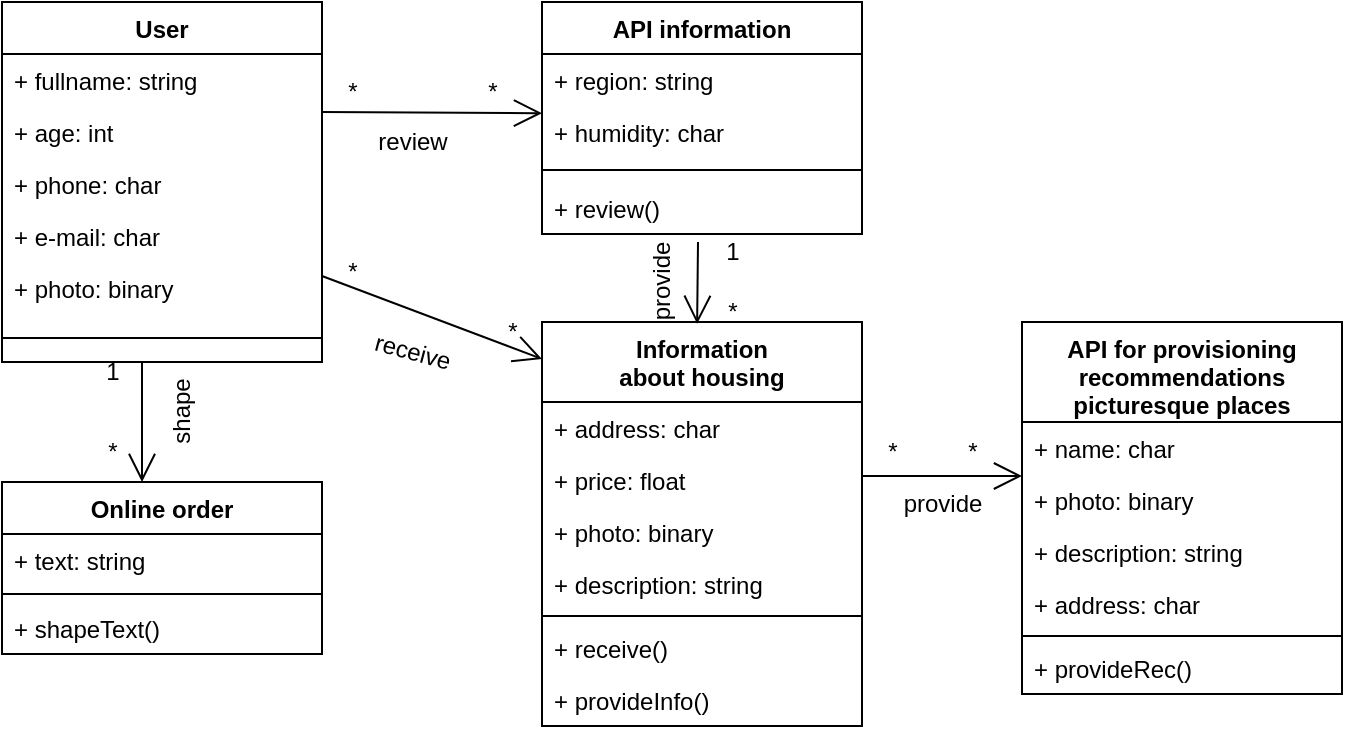 <mxfile version="20.4.0" type="github"><diagram id="mCyr1kptdM3YggUfpTlr" name="Page-1"><mxGraphModel dx="1038" dy="1647" grid="1" gridSize="10" guides="1" tooltips="1" connect="1" arrows="1" fold="1" page="1" pageScale="1" pageWidth="850" pageHeight="1100" math="0" shadow="0"><root><mxCell id="0"/><mxCell id="1" parent="0"/><mxCell id="XM0vn5Q-3HStByiUW1TQ-1" value="User" style="swimlane;fontStyle=1;align=center;verticalAlign=top;childLayout=stackLayout;horizontal=1;startSize=26;horizontalStack=0;resizeParent=1;resizeParentMax=0;resizeLast=0;collapsible=1;marginBottom=0;" vertex="1" parent="1"><mxGeometry x="40" y="-320" width="160" height="180" as="geometry"/></mxCell><mxCell id="XM0vn5Q-3HStByiUW1TQ-2" value="+ fullname: string" style="text;strokeColor=none;fillColor=none;align=left;verticalAlign=top;spacingLeft=4;spacingRight=4;overflow=hidden;rotatable=0;points=[[0,0.5],[1,0.5]];portConstraint=eastwest;" vertex="1" parent="XM0vn5Q-3HStByiUW1TQ-1"><mxGeometry y="26" width="160" height="26" as="geometry"/></mxCell><mxCell id="XM0vn5Q-3HStByiUW1TQ-5" value="+ age: int" style="text;strokeColor=none;fillColor=none;align=left;verticalAlign=top;spacingLeft=4;spacingRight=4;overflow=hidden;rotatable=0;points=[[0,0.5],[1,0.5]];portConstraint=eastwest;" vertex="1" parent="XM0vn5Q-3HStByiUW1TQ-1"><mxGeometry y="52" width="160" height="26" as="geometry"/></mxCell><mxCell id="XM0vn5Q-3HStByiUW1TQ-6" value="+ phone: char" style="text;strokeColor=none;fillColor=none;align=left;verticalAlign=top;spacingLeft=4;spacingRight=4;overflow=hidden;rotatable=0;points=[[0,0.5],[1,0.5]];portConstraint=eastwest;" vertex="1" parent="XM0vn5Q-3HStByiUW1TQ-1"><mxGeometry y="78" width="160" height="26" as="geometry"/></mxCell><mxCell id="XM0vn5Q-3HStByiUW1TQ-7" value="+ e-mail: char" style="text;strokeColor=none;fillColor=none;align=left;verticalAlign=top;spacingLeft=4;spacingRight=4;overflow=hidden;rotatable=0;points=[[0,0.5],[1,0.5]];portConstraint=eastwest;" vertex="1" parent="XM0vn5Q-3HStByiUW1TQ-1"><mxGeometry y="104" width="160" height="26" as="geometry"/></mxCell><mxCell id="XM0vn5Q-3HStByiUW1TQ-8" value="+ photo: binary" style="text;strokeColor=none;fillColor=none;align=left;verticalAlign=top;spacingLeft=4;spacingRight=4;overflow=hidden;rotatable=0;points=[[0,0.5],[1,0.5]];portConstraint=eastwest;" vertex="1" parent="XM0vn5Q-3HStByiUW1TQ-1"><mxGeometry y="130" width="160" height="26" as="geometry"/></mxCell><mxCell id="XM0vn5Q-3HStByiUW1TQ-3" value="" style="line;strokeWidth=1;fillColor=none;align=left;verticalAlign=middle;spacingTop=-1;spacingLeft=3;spacingRight=3;rotatable=0;labelPosition=right;points=[];portConstraint=eastwest;strokeColor=inherit;" vertex="1" parent="XM0vn5Q-3HStByiUW1TQ-1"><mxGeometry y="156" width="160" height="24" as="geometry"/></mxCell><mxCell id="XM0vn5Q-3HStByiUW1TQ-9" value="Online order" style="swimlane;fontStyle=1;align=center;verticalAlign=top;childLayout=stackLayout;horizontal=1;startSize=26;horizontalStack=0;resizeParent=1;resizeParentMax=0;resizeLast=0;collapsible=1;marginBottom=0;" vertex="1" parent="1"><mxGeometry x="40" y="-80" width="160" height="86" as="geometry"/></mxCell><mxCell id="XM0vn5Q-3HStByiUW1TQ-10" value="+ text: string" style="text;strokeColor=none;fillColor=none;align=left;verticalAlign=top;spacingLeft=4;spacingRight=4;overflow=hidden;rotatable=0;points=[[0,0.5],[1,0.5]];portConstraint=eastwest;" vertex="1" parent="XM0vn5Q-3HStByiUW1TQ-9"><mxGeometry y="26" width="160" height="26" as="geometry"/></mxCell><mxCell id="XM0vn5Q-3HStByiUW1TQ-15" value="" style="line;strokeWidth=1;fillColor=none;align=left;verticalAlign=middle;spacingTop=-1;spacingLeft=3;spacingRight=3;rotatable=0;labelPosition=right;points=[];portConstraint=eastwest;strokeColor=inherit;" vertex="1" parent="XM0vn5Q-3HStByiUW1TQ-9"><mxGeometry y="52" width="160" height="8" as="geometry"/></mxCell><mxCell id="XM0vn5Q-3HStByiUW1TQ-16" value="+ shapeText()" style="text;strokeColor=none;fillColor=none;align=left;verticalAlign=top;spacingLeft=4;spacingRight=4;overflow=hidden;rotatable=0;points=[[0,0.5],[1,0.5]];portConstraint=eastwest;" vertex="1" parent="XM0vn5Q-3HStByiUW1TQ-9"><mxGeometry y="60" width="160" height="26" as="geometry"/></mxCell><mxCell id="XM0vn5Q-3HStByiUW1TQ-17" value="" style="endArrow=none;html=1;startSize=12;startArrow=open;startFill=0;" edge="1" parent="1"><mxGeometry relative="1" as="geometry"><mxPoint x="110" y="-80" as="sourcePoint"/><mxPoint x="110" y="-140" as="targetPoint"/><Array as="points"/></mxGeometry></mxCell><mxCell id="XM0vn5Q-3HStByiUW1TQ-18" value="1" style="text;html=1;align=center;verticalAlign=middle;resizable=0;points=[];autosize=1;strokeColor=none;fillColor=none;" vertex="1" parent="1"><mxGeometry x="80" y="-150" width="30" height="30" as="geometry"/></mxCell><mxCell id="XM0vn5Q-3HStByiUW1TQ-19" value="*" style="text;html=1;align=center;verticalAlign=middle;resizable=0;points=[];autosize=1;strokeColor=none;fillColor=none;" vertex="1" parent="1"><mxGeometry x="80" y="-110" width="30" height="30" as="geometry"/></mxCell><mxCell id="XM0vn5Q-3HStByiUW1TQ-20" value="shape" style="text;html=1;align=center;verticalAlign=middle;resizable=0;points=[];autosize=1;strokeColor=none;fillColor=none;rotation=-90;" vertex="1" parent="1"><mxGeometry x="100" y="-130" width="60" height="30" as="geometry"/></mxCell><mxCell id="XM0vn5Q-3HStByiUW1TQ-21" value="API information" style="swimlane;fontStyle=1;align=center;verticalAlign=top;childLayout=stackLayout;horizontal=1;startSize=26;horizontalStack=0;resizeParent=1;resizeParentMax=0;resizeLast=0;collapsible=1;marginBottom=0;" vertex="1" parent="1"><mxGeometry x="310" y="-320" width="160" height="116" as="geometry"/></mxCell><mxCell id="XM0vn5Q-3HStByiUW1TQ-22" value="+ region: string" style="text;strokeColor=none;fillColor=none;align=left;verticalAlign=top;spacingLeft=4;spacingRight=4;overflow=hidden;rotatable=0;points=[[0,0.5],[1,0.5]];portConstraint=eastwest;" vertex="1" parent="XM0vn5Q-3HStByiUW1TQ-21"><mxGeometry y="26" width="160" height="26" as="geometry"/></mxCell><mxCell id="XM0vn5Q-3HStByiUW1TQ-23" value="+ humidity: char" style="text;strokeColor=none;fillColor=none;align=left;verticalAlign=top;spacingLeft=4;spacingRight=4;overflow=hidden;rotatable=0;points=[[0,0.5],[1,0.5]];portConstraint=eastwest;" vertex="1" parent="XM0vn5Q-3HStByiUW1TQ-21"><mxGeometry y="52" width="160" height="26" as="geometry"/></mxCell><mxCell id="XM0vn5Q-3HStByiUW1TQ-27" value="" style="line;strokeWidth=1;fillColor=none;align=left;verticalAlign=middle;spacingTop=-1;spacingLeft=3;spacingRight=3;rotatable=0;labelPosition=right;points=[];portConstraint=eastwest;strokeColor=inherit;" vertex="1" parent="XM0vn5Q-3HStByiUW1TQ-21"><mxGeometry y="78" width="160" height="12" as="geometry"/></mxCell><mxCell id="XM0vn5Q-3HStByiUW1TQ-28" value="+ review()" style="text;strokeColor=none;fillColor=none;align=left;verticalAlign=top;spacingLeft=4;spacingRight=4;overflow=hidden;rotatable=0;points=[[0,0.5],[1,0.5]];portConstraint=eastwest;" vertex="1" parent="XM0vn5Q-3HStByiUW1TQ-21"><mxGeometry y="90" width="160" height="26" as="geometry"/></mxCell><mxCell id="XM0vn5Q-3HStByiUW1TQ-29" value="" style="endArrow=none;html=1;startSize=12;startArrow=open;startFill=0;exitX=0;exitY=-0.131;exitDx=0;exitDy=0;exitPerimeter=0;" edge="1" parent="1"><mxGeometry relative="1" as="geometry"><mxPoint x="310" y="-264.406" as="sourcePoint"/><mxPoint x="200" y="-265" as="targetPoint"/><Array as="points"/></mxGeometry></mxCell><mxCell id="XM0vn5Q-3HStByiUW1TQ-30" value="*" style="text;html=1;align=center;verticalAlign=middle;resizable=0;points=[];autosize=1;strokeColor=none;fillColor=none;" vertex="1" parent="1"><mxGeometry x="200" y="-290" width="30" height="30" as="geometry"/></mxCell><mxCell id="XM0vn5Q-3HStByiUW1TQ-31" value="*" style="text;html=1;align=center;verticalAlign=middle;resizable=0;points=[];autosize=1;strokeColor=none;fillColor=none;" vertex="1" parent="1"><mxGeometry x="270" y="-290" width="30" height="30" as="geometry"/></mxCell><mxCell id="XM0vn5Q-3HStByiUW1TQ-32" value="review" style="text;html=1;align=center;verticalAlign=middle;resizable=0;points=[];autosize=1;strokeColor=none;fillColor=none;" vertex="1" parent="1"><mxGeometry x="215" y="-265" width="60" height="30" as="geometry"/></mxCell><mxCell id="XM0vn5Q-3HStByiUW1TQ-33" value="Information&#10;about housing" style="swimlane;fontStyle=1;align=center;verticalAlign=top;childLayout=stackLayout;horizontal=1;startSize=40;horizontalStack=0;resizeParent=1;resizeParentMax=0;resizeLast=0;collapsible=1;marginBottom=0;" vertex="1" parent="1"><mxGeometry x="310" y="-160" width="160" height="202" as="geometry"/></mxCell><mxCell id="XM0vn5Q-3HStByiUW1TQ-34" value="+ address: char" style="text;strokeColor=none;fillColor=none;align=left;verticalAlign=top;spacingLeft=4;spacingRight=4;overflow=hidden;rotatable=0;points=[[0,0.5],[1,0.5]];portConstraint=eastwest;" vertex="1" parent="XM0vn5Q-3HStByiUW1TQ-33"><mxGeometry y="40" width="160" height="26" as="geometry"/></mxCell><mxCell id="XM0vn5Q-3HStByiUW1TQ-35" value="+ price: float" style="text;strokeColor=none;fillColor=none;align=left;verticalAlign=top;spacingLeft=4;spacingRight=4;overflow=hidden;rotatable=0;points=[[0,0.5],[1,0.5]];portConstraint=eastwest;" vertex="1" parent="XM0vn5Q-3HStByiUW1TQ-33"><mxGeometry y="66" width="160" height="26" as="geometry"/></mxCell><mxCell id="XM0vn5Q-3HStByiUW1TQ-36" value="+ photo: binary" style="text;strokeColor=none;fillColor=none;align=left;verticalAlign=top;spacingLeft=4;spacingRight=4;overflow=hidden;rotatable=0;points=[[0,0.5],[1,0.5]];portConstraint=eastwest;" vertex="1" parent="XM0vn5Q-3HStByiUW1TQ-33"><mxGeometry y="92" width="160" height="26" as="geometry"/></mxCell><mxCell id="XM0vn5Q-3HStByiUW1TQ-37" value="+ description: string" style="text;strokeColor=none;fillColor=none;align=left;verticalAlign=top;spacingLeft=4;spacingRight=4;overflow=hidden;rotatable=0;points=[[0,0.5],[1,0.5]];portConstraint=eastwest;" vertex="1" parent="XM0vn5Q-3HStByiUW1TQ-33"><mxGeometry y="118" width="160" height="26" as="geometry"/></mxCell><mxCell id="XM0vn5Q-3HStByiUW1TQ-39" value="" style="line;strokeWidth=1;fillColor=none;align=left;verticalAlign=middle;spacingTop=-1;spacingLeft=3;spacingRight=3;rotatable=0;labelPosition=right;points=[];portConstraint=eastwest;strokeColor=inherit;" vertex="1" parent="XM0vn5Q-3HStByiUW1TQ-33"><mxGeometry y="144" width="160" height="6" as="geometry"/></mxCell><mxCell id="XM0vn5Q-3HStByiUW1TQ-40" value="+ receive()" style="text;strokeColor=none;fillColor=none;align=left;verticalAlign=top;spacingLeft=4;spacingRight=4;overflow=hidden;rotatable=0;points=[[0,0.5],[1,0.5]];portConstraint=eastwest;" vertex="1" parent="XM0vn5Q-3HStByiUW1TQ-33"><mxGeometry y="150" width="160" height="26" as="geometry"/></mxCell><mxCell id="XM0vn5Q-3HStByiUW1TQ-61" value="+ provideInfo()" style="text;strokeColor=none;fillColor=none;align=left;verticalAlign=top;spacingLeft=4;spacingRight=4;overflow=hidden;rotatable=0;points=[[0,0.5],[1,0.5]];portConstraint=eastwest;" vertex="1" parent="XM0vn5Q-3HStByiUW1TQ-33"><mxGeometry y="176" width="160" height="26" as="geometry"/></mxCell><mxCell id="XM0vn5Q-3HStByiUW1TQ-41" value="" style="endArrow=none;html=1;startSize=12;startArrow=open;startFill=0;exitX=0.554;exitY=0.006;exitDx=0;exitDy=0;exitPerimeter=0;" edge="1" parent="1"><mxGeometry relative="1" as="geometry"><mxPoint x="387.56" y="-159.076" as="sourcePoint"/><mxPoint x="388" y="-200" as="targetPoint"/><Array as="points"/></mxGeometry></mxCell><mxCell id="XM0vn5Q-3HStByiUW1TQ-42" value="*" style="text;html=1;align=center;verticalAlign=middle;resizable=0;points=[];autosize=1;strokeColor=none;fillColor=none;" vertex="1" parent="1"><mxGeometry x="390" y="-180" width="30" height="30" as="geometry"/></mxCell><mxCell id="XM0vn5Q-3HStByiUW1TQ-43" value="1" style="text;html=1;align=center;verticalAlign=middle;resizable=0;points=[];autosize=1;strokeColor=none;fillColor=none;" vertex="1" parent="1"><mxGeometry x="390" y="-210" width="30" height="30" as="geometry"/></mxCell><mxCell id="XM0vn5Q-3HStByiUW1TQ-44" value="provide" style="text;html=1;align=center;verticalAlign=middle;resizable=0;points=[];autosize=1;strokeColor=none;fillColor=none;rotation=-90;" vertex="1" parent="1"><mxGeometry x="340" y="-195" width="60" height="30" as="geometry"/></mxCell><mxCell id="XM0vn5Q-3HStByiUW1TQ-45" value="" style="endArrow=none;html=1;startSize=12;startArrow=open;startFill=0;entryX=1;entryY=0.5;entryDx=0;entryDy=0;exitX=0;exitY=0.25;exitDx=0;exitDy=0;" edge="1" parent="1"><mxGeometry relative="1" as="geometry"><mxPoint x="310" y="-141.5" as="sourcePoint"/><mxPoint x="200" y="-183" as="targetPoint"/><Array as="points"/></mxGeometry></mxCell><mxCell id="XM0vn5Q-3HStByiUW1TQ-46" value="*" style="text;html=1;align=center;verticalAlign=middle;resizable=0;points=[];autosize=1;strokeColor=none;fillColor=none;" vertex="1" parent="1"><mxGeometry x="200" y="-200" width="30" height="30" as="geometry"/></mxCell><mxCell id="XM0vn5Q-3HStByiUW1TQ-47" value="*" style="text;html=1;align=center;verticalAlign=middle;resizable=0;points=[];autosize=1;strokeColor=none;fillColor=none;" vertex="1" parent="1"><mxGeometry x="280" y="-170" width="30" height="30" as="geometry"/></mxCell><mxCell id="XM0vn5Q-3HStByiUW1TQ-48" value="receive" style="text;html=1;align=center;verticalAlign=middle;resizable=0;points=[];autosize=1;strokeColor=none;fillColor=none;rotation=15;" vertex="1" parent="1"><mxGeometry x="215" y="-160" width="60" height="30" as="geometry"/></mxCell><mxCell id="XM0vn5Q-3HStByiUW1TQ-49" value="API for provisioning&#10;recommendations&#10;picturesque places" style="swimlane;fontStyle=1;align=center;verticalAlign=top;childLayout=stackLayout;horizontal=1;startSize=50;horizontalStack=0;resizeParent=1;resizeParentMax=0;resizeLast=0;collapsible=1;marginBottom=0;" vertex="1" parent="1"><mxGeometry x="550" y="-160" width="160" height="186" as="geometry"/></mxCell><mxCell id="XM0vn5Q-3HStByiUW1TQ-50" value="+ name: char" style="text;strokeColor=none;fillColor=none;align=left;verticalAlign=top;spacingLeft=4;spacingRight=4;overflow=hidden;rotatable=0;points=[[0,0.5],[1,0.5]];portConstraint=eastwest;" vertex="1" parent="XM0vn5Q-3HStByiUW1TQ-49"><mxGeometry y="50" width="160" height="26" as="geometry"/></mxCell><mxCell id="XM0vn5Q-3HStByiUW1TQ-52" value="+ photo: binary" style="text;strokeColor=none;fillColor=none;align=left;verticalAlign=top;spacingLeft=4;spacingRight=4;overflow=hidden;rotatable=0;points=[[0,0.5],[1,0.5]];portConstraint=eastwest;" vertex="1" parent="XM0vn5Q-3HStByiUW1TQ-49"><mxGeometry y="76" width="160" height="26" as="geometry"/></mxCell><mxCell id="XM0vn5Q-3HStByiUW1TQ-53" value="+ description: string" style="text;strokeColor=none;fillColor=none;align=left;verticalAlign=top;spacingLeft=4;spacingRight=4;overflow=hidden;rotatable=0;points=[[0,0.5],[1,0.5]];portConstraint=eastwest;" vertex="1" parent="XM0vn5Q-3HStByiUW1TQ-49"><mxGeometry y="102" width="160" height="26" as="geometry"/></mxCell><mxCell id="XM0vn5Q-3HStByiUW1TQ-60" value="+ address: char" style="text;strokeColor=none;fillColor=none;align=left;verticalAlign=top;spacingLeft=4;spacingRight=4;overflow=hidden;rotatable=0;points=[[0,0.5],[1,0.5]];portConstraint=eastwest;" vertex="1" parent="XM0vn5Q-3HStByiUW1TQ-49"><mxGeometry y="128" width="160" height="26" as="geometry"/></mxCell><mxCell id="XM0vn5Q-3HStByiUW1TQ-54" value="" style="line;strokeWidth=1;fillColor=none;align=left;verticalAlign=middle;spacingTop=-1;spacingLeft=3;spacingRight=3;rotatable=0;labelPosition=right;points=[];portConstraint=eastwest;strokeColor=inherit;" vertex="1" parent="XM0vn5Q-3HStByiUW1TQ-49"><mxGeometry y="154" width="160" height="6" as="geometry"/></mxCell><mxCell id="XM0vn5Q-3HStByiUW1TQ-62" value="+ provideRec()" style="text;strokeColor=none;fillColor=none;align=left;verticalAlign=top;spacingLeft=4;spacingRight=4;overflow=hidden;rotatable=0;points=[[0,0.5],[1,0.5]];portConstraint=eastwest;" vertex="1" parent="XM0vn5Q-3HStByiUW1TQ-49"><mxGeometry y="160" width="160" height="26" as="geometry"/></mxCell><mxCell id="XM0vn5Q-3HStByiUW1TQ-56" value="" style="endArrow=none;html=1;startSize=12;startArrow=open;startFill=0;entryX=1;entryY=0.5;entryDx=0;entryDy=0;exitX=0;exitY=0.5;exitDx=0;exitDy=0;" edge="1" parent="1"><mxGeometry relative="1" as="geometry"><mxPoint x="550" y="-83" as="sourcePoint"/><mxPoint x="470" y="-83" as="targetPoint"/><Array as="points"/></mxGeometry></mxCell><mxCell id="XM0vn5Q-3HStByiUW1TQ-57" value="*" style="text;html=1;align=center;verticalAlign=middle;resizable=0;points=[];autosize=1;strokeColor=none;fillColor=none;" vertex="1" parent="1"><mxGeometry x="470" y="-110" width="30" height="30" as="geometry"/></mxCell><mxCell id="XM0vn5Q-3HStByiUW1TQ-58" value="*" style="text;html=1;align=center;verticalAlign=middle;resizable=0;points=[];autosize=1;strokeColor=none;fillColor=none;" vertex="1" parent="1"><mxGeometry x="510" y="-110" width="30" height="30" as="geometry"/></mxCell><mxCell id="XM0vn5Q-3HStByiUW1TQ-59" value="provide" style="text;html=1;align=center;verticalAlign=middle;resizable=0;points=[];autosize=1;strokeColor=none;fillColor=none;" vertex="1" parent="1"><mxGeometry x="480" y="-84" width="60" height="30" as="geometry"/></mxCell></root></mxGraphModel></diagram></mxfile>